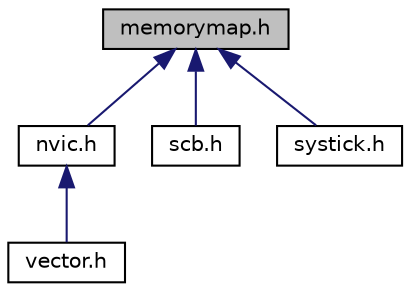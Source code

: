 digraph "memorymap.h"
{
  edge [fontname="Helvetica",fontsize="10",labelfontname="Helvetica",labelfontsize="10"];
  node [fontname="Helvetica",fontsize="10",shape=record];
  Node1 [label="memorymap.h",height=0.2,width=0.4,color="black", fillcolor="grey75", style="filled" fontcolor="black"];
  Node1 -> Node2 [dir="back",color="midnightblue",fontsize="10",style="solid",fontname="Helvetica"];
  Node2 [label="nvic.h",height=0.2,width=0.4,color="black", fillcolor="white", style="filled",URL="$nvic_8h.html"];
  Node2 -> Node3 [dir="back",color="midnightblue",fontsize="10",style="solid",fontname="Helvetica"];
  Node3 [label="vector.h",height=0.2,width=0.4,color="black", fillcolor="white", style="filled",URL="$vector_8h.html",tooltip="Definitions for handling vector tables."];
  Node1 -> Node4 [dir="back",color="midnightblue",fontsize="10",style="solid",fontname="Helvetica"];
  Node4 [label="scb.h",height=0.2,width=0.4,color="black", fillcolor="white", style="filled",URL="$scb_8h.html"];
  Node1 -> Node5 [dir="back",color="midnightblue",fontsize="10",style="solid",fontname="Helvetica"];
  Node5 [label="systick.h",height=0.2,width=0.4,color="black", fillcolor="white", style="filled",URL="$systick_8h.html"];
}
